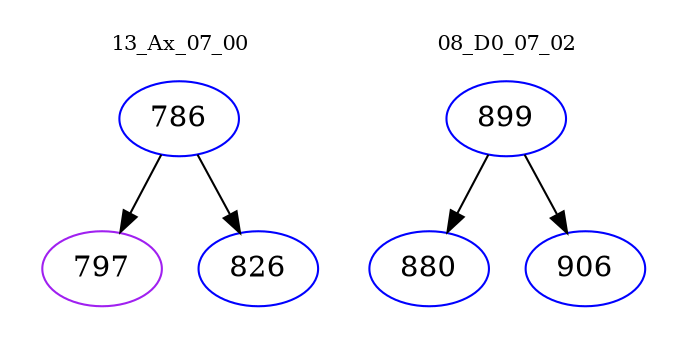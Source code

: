 digraph{
subgraph cluster_0 {
color = white
label = "13_Ax_07_00";
fontsize=10;
T0_786 [label="786", color="blue"]
T0_786 -> T0_797 [color="black"]
T0_797 [label="797", color="purple"]
T0_786 -> T0_826 [color="black"]
T0_826 [label="826", color="blue"]
}
subgraph cluster_1 {
color = white
label = "08_D0_07_02";
fontsize=10;
T1_899 [label="899", color="blue"]
T1_899 -> T1_880 [color="black"]
T1_880 [label="880", color="blue"]
T1_899 -> T1_906 [color="black"]
T1_906 [label="906", color="blue"]
}
}
